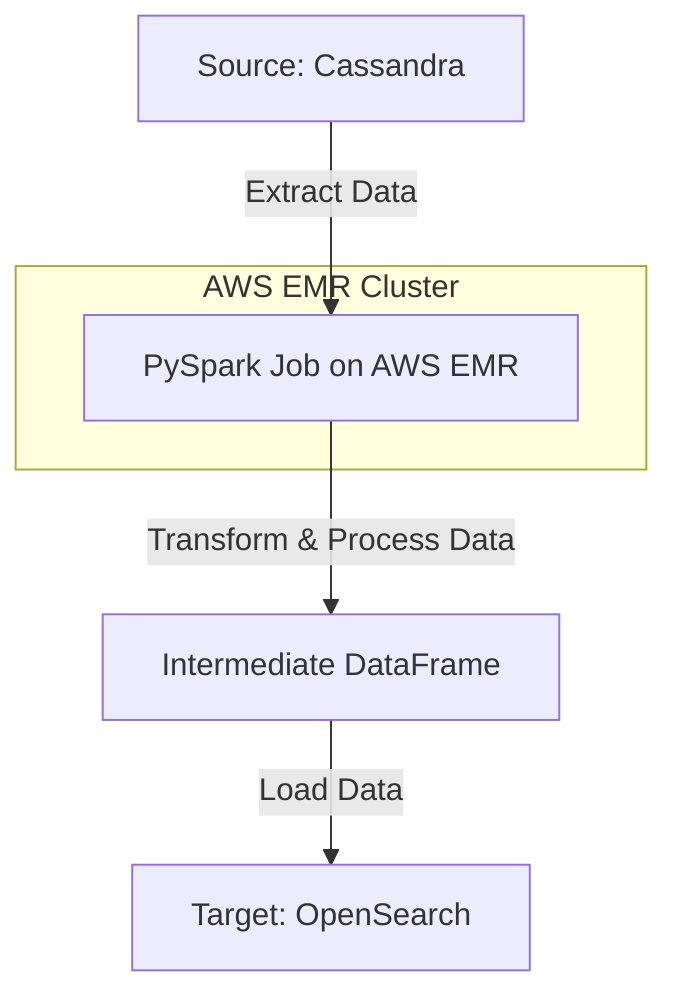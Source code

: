 graph TD;

    A[Source: Cassandra] -->|Extract Data| B[PySpark Job on AWS EMR]
    B -->|Transform & Process Data| C[Intermediate DataFrame]
    C -->|Load Data| D[Target: OpenSearch]

    subgraph EMR_Cluster [AWS EMR Cluster]
        B
    end